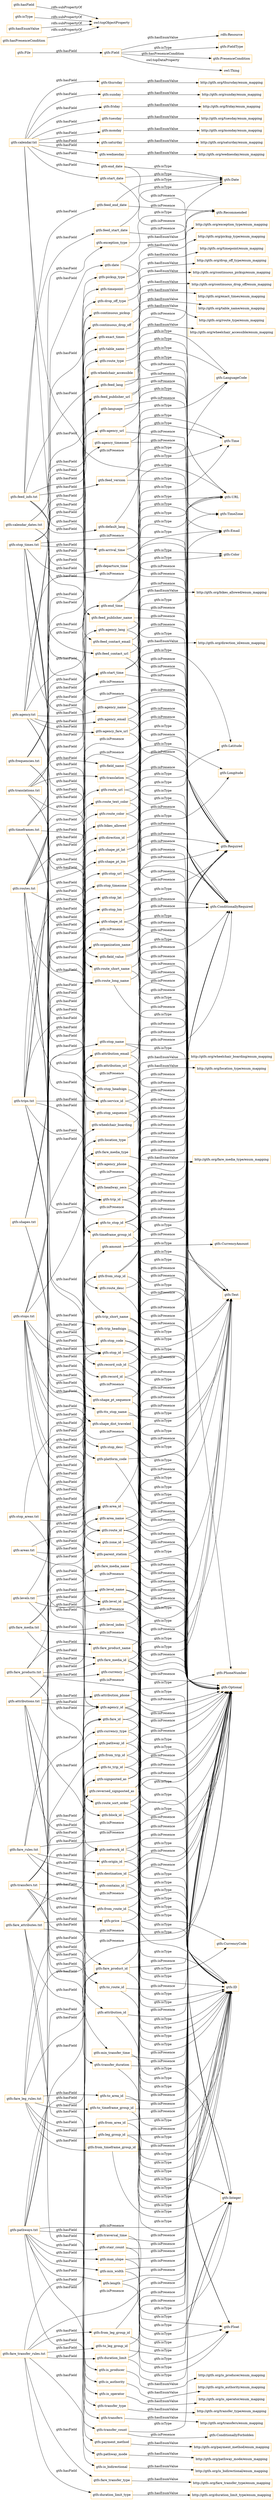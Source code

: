 digraph ar2dtool_diagram { 
rankdir=LR;
size="1501"
node [shape = rectangle, color="orange"]; "gtfs:CurrencyAmount" "gtfs:ConditionallyRequired" "gtfs:Field" "gtfs:Recommended" "gtfs:Optional" "gtfs:URL" "rdfs:Resource" "gtfs:ConditionallyForbidden" "gtfs:ID" "gtfs:TimeZone" "gtfs:Text" "gtfs:File" "gtfs:Float" "gtfs:FieldType" "gtfs:Email" "gtfs:PhoneNumber" "gtfs:Time" "gtfs:LanguageCode" "gtfs:Date" "gtfs:Integer" "gtfs:PresenceCondition" "gtfs:Required" "gtfs:Longitude" "gtfs:Latitude" ; /*classes style*/
	"gtfs:fare_id" -> "gtfs:ID" [ label = "gtfs:isType" ];
	"gtfs:fare_id" -> "gtfs:Required" [ label = "gtfs:isPresence" ];
	"gtfs:transfer_type" -> "http://gtfs.org/transfer_type/enum_mapping" [ label = "gtfs:hasEnumValue" ];
	"gtfs:stop_desc" -> "gtfs:Text" [ label = "gtfs:isType" ];
	"gtfs:stop_desc" -> "gtfs:Optional" [ label = "gtfs:isPresence" ];
	"gtfs:fare_media_name" -> "gtfs:Text" [ label = "gtfs:isType" ];
	"gtfs:fare_media_name" -> "gtfs:Optional" [ label = "gtfs:isPresence" ];
	"gtfs:hasField" -> "owl:topObjectProperty" [ label = "rdfs:subPropertyOf" ];
	"gtfs:signposted_as" -> "gtfs:Text" [ label = "gtfs:isType" ];
	"gtfs:signposted_as" -> "gtfs:Optional" [ label = "gtfs:isPresence" ];
	"gtfs:date" -> "gtfs:Date" [ label = "gtfs:isType" ];
	"gtfs:date" -> "gtfs:Required" [ label = "gtfs:isPresence" ];
	"gtfs:min_transfer_time" -> "gtfs:Integer" [ label = "gtfs:isType" ];
	"gtfs:min_transfer_time" -> "gtfs:Optional" [ label = "gtfs:isPresence" ];
	"gtfs:route_color" -> "gtfs:Color" [ label = "gtfs:isType" ];
	"gtfs:route_color" -> "gtfs:Optional" [ label = "gtfs:isPresence" ];
	"gtfs:pickup_type" -> "http://gtfs.org/pickup_type/enum_mapping" [ label = "gtfs:hasEnumValue" ];
	"gtfs:stair_count" -> "gtfs:Integer" [ label = "gtfs:isType" ];
	"gtfs:stair_count" -> "gtfs:Optional" [ label = "gtfs:isPresence" ];
	"gtfs:fare_transfer_rules.txt" -> "gtfs:duration_limit_type" [ label = "gtfs:hasField" ];
	"gtfs:fare_transfer_rules.txt" -> "gtfs:Optional" [ label = "gtfs:isPresence" ];
	"gtfs:fare_transfer_rules.txt" -> "gtfs:duration_limit" [ label = "gtfs:hasField" ];
	"gtfs:fare_transfer_rules.txt" -> "gtfs:fare_transfer_type" [ label = "gtfs:hasField" ];
	"gtfs:fare_transfer_rules.txt" -> "gtfs:transfer_count" [ label = "gtfs:hasField" ];
	"gtfs:fare_transfer_rules.txt" -> "gtfs:from_leg_group_id" [ label = "gtfs:hasField" ];
	"gtfs:fare_transfer_rules.txt" -> "gtfs:fare_product_id" [ label = "gtfs:hasField" ];
	"gtfs:fare_transfer_rules.txt" -> "gtfs:to_leg_group_id" [ label = "gtfs:hasField" ];
	"gtfs:wheelchair_accessible" -> "http://gtfs.org/wheelchair_accessible/enum_mapping" [ label = "gtfs:hasEnumValue" ];
	"gtfs:stop_times.txt" -> "gtfs:stop_headsign" [ label = "gtfs:hasField" ];
	"gtfs:stop_times.txt" -> "gtfs:continuous_pickup" [ label = "gtfs:hasField" ];
	"gtfs:stop_times.txt" -> "gtfs:Required" [ label = "gtfs:isPresence" ];
	"gtfs:stop_times.txt" -> "gtfs:trip_id" [ label = "gtfs:hasField" ];
	"gtfs:stop_times.txt" -> "gtfs:pickup_type" [ label = "gtfs:hasField" ];
	"gtfs:stop_times.txt" -> "gtfs:timepoint" [ label = "gtfs:hasField" ];
	"gtfs:stop_times.txt" -> "gtfs:arrival_time" [ label = "gtfs:hasField" ];
	"gtfs:stop_times.txt" -> "gtfs:shape_dist_traveled" [ label = "gtfs:hasField" ];
	"gtfs:stop_times.txt" -> "gtfs:stop_sequence" [ label = "gtfs:hasField" ];
	"gtfs:stop_times.txt" -> "gtfs:continuous_drop_off" [ label = "gtfs:hasField" ];
	"gtfs:stop_times.txt" -> "gtfs:drop_off_type" [ label = "gtfs:hasField" ];
	"gtfs:stop_times.txt" -> "gtfs:departure_time" [ label = "gtfs:hasField" ];
	"gtfs:stop_times.txt" -> "gtfs:stop_id" [ label = "gtfs:hasField" ];
	"gtfs:arrival_time" -> "gtfs:Time" [ label = "gtfs:isType" ];
	"gtfs:arrival_time" -> "gtfs:ConditionallyRequired" [ label = "gtfs:isPresence" ];
	"gtfs:timeframes.txt" -> "gtfs:Optional" [ label = "gtfs:isPresence" ];
	"gtfs:timeframes.txt" -> "gtfs:timeframe_group_id" [ label = "gtfs:hasField" ];
	"gtfs:timeframes.txt" -> "gtfs:start_time" [ label = "gtfs:hasField" ];
	"gtfs:timeframes.txt" -> "gtfs:service_id" [ label = "gtfs:hasField" ];
	"gtfs:timeframes.txt" -> "gtfs:end_time" [ label = "gtfs:hasField" ];
	"gtfs:pathways.txt" -> "gtfs:length" [ label = "gtfs:hasField" ];
	"gtfs:pathways.txt" -> "gtfs:from_stop_id" [ label = "gtfs:hasField" ];
	"gtfs:pathways.txt" -> "gtfs:min_width" [ label = "gtfs:hasField" ];
	"gtfs:pathways.txt" -> "gtfs:stair_count" [ label = "gtfs:hasField" ];
	"gtfs:pathways.txt" -> "gtfs:signposted_as" [ label = "gtfs:hasField" ];
	"gtfs:pathways.txt" -> "gtfs:traversal_time" [ label = "gtfs:hasField" ];
	"gtfs:pathways.txt" -> "gtfs:is_bidirectional" [ label = "gtfs:hasField" ];
	"gtfs:pathways.txt" -> "gtfs:to_stop_id" [ label = "gtfs:hasField" ];
	"gtfs:pathways.txt" -> "gtfs:Optional" [ label = "gtfs:isPresence" ];
	"gtfs:pathways.txt" -> "gtfs:reversed_signposted_as" [ label = "gtfs:hasField" ];
	"gtfs:pathways.txt" -> "gtfs:max_slope" [ label = "gtfs:hasField" ];
	"gtfs:pathways.txt" -> "gtfs:pathway_id" [ label = "gtfs:hasField" ];
	"gtfs:pathways.txt" -> "gtfs:pathway_mode" [ label = "gtfs:hasField" ];
	"gtfs:language" -> "gtfs:LanguageCode" [ label = "gtfs:isType" ];
	"gtfs:language" -> "gtfs:Required" [ label = "gtfs:isPresence" ];
	"gtfs:tuesday" -> "http://gtfs.org/tuesday/enum_mapping" [ label = "gtfs:hasEnumValue" ];
	"gtfs:start_date" -> "gtfs:Date" [ label = "gtfs:isType" ];
	"gtfs:start_date" -> "gtfs:Required" [ label = "gtfs:isPresence" ];
	"gtfs:fare_products.txt" -> "gtfs:fare_product_name" [ label = "gtfs:hasField" ];
	"gtfs:fare_products.txt" -> "gtfs:currency" [ label = "gtfs:hasField" ];
	"gtfs:fare_products.txt" -> "gtfs:fare_product_id" [ label = "gtfs:hasField" ];
	"gtfs:fare_products.txt" -> "gtfs:amount" [ label = "gtfs:hasField" ];
	"gtfs:fare_products.txt" -> "gtfs:fare_media_id" [ label = "gtfs:hasField" ];
	"gtfs:fare_products.txt" -> "gtfs:Optional" [ label = "gtfs:isPresence" ];
	"gtfs:continuous_pickup" -> "http://gtfs.org/continuous_pickup/enum_mapping" [ label = "gtfs:hasEnumValue" ];
	"gtfs:level_id" -> "gtfs:ID" [ label = "gtfs:isType" ];
	"gtfs:level_id" -> "gtfs:Required" [ label = "gtfs:isPresence" ];
	"gtfs:level_id" -> "gtfs:Optional" [ label = "gtfs:isPresence" ];
	"gtfs:location_type" -> "http://gtfs.org/location_type/enum_mapping" [ label = "gtfs:hasEnumValue" ];
	"gtfs:from_timeframe_group_id" -> "gtfs:ID" [ label = "gtfs:isType" ];
	"gtfs:from_timeframe_group_id" -> "gtfs:Optional" [ label = "gtfs:isPresence" ];
	"gtfs:feed_end_date" -> "gtfs:Date" [ label = "gtfs:isType" ];
	"gtfs:feed_end_date" -> "gtfs:Recommended" [ label = "gtfs:isPresence" ];
	"gtfs:contains_id" -> "gtfs:ID" [ label = "gtfs:isType" ];
	"gtfs:contains_id" -> "gtfs:Optional" [ label = "gtfs:isPresence" ];
	"gtfs:monday" -> "http://gtfs.org/monday/enum_mapping" [ label = "gtfs:hasEnumValue" ];
	"gtfs:origin_id" -> "gtfs:ID" [ label = "gtfs:isType" ];
	"gtfs:origin_id" -> "gtfs:Optional" [ label = "gtfs:isPresence" ];
	"gtfs:traversal_time" -> "gtfs:Integer" [ label = "gtfs:isType" ];
	"gtfs:traversal_time" -> "gtfs:Optional" [ label = "gtfs:isPresence" ];
	"gtfs:shape_pt_lat" -> "gtfs:Latitude" [ label = "gtfs:isType" ];
	"gtfs:shape_pt_lat" -> "gtfs:Required" [ label = "gtfs:isPresence" ];
	"gtfs:route_id" -> "gtfs:ID" [ label = "gtfs:isType" ];
	"gtfs:route_id" -> "gtfs:Optional" [ label = "gtfs:isPresence" ];
	"gtfs:route_id" -> "gtfs:Required" [ label = "gtfs:isPresence" ];
	"gtfs:fare_media_id" -> "gtfs:ID" [ label = "gtfs:isType" ];
	"gtfs:fare_media_id" -> "gtfs:Required" [ label = "gtfs:isPresence" ];
	"gtfs:fare_media_id" -> "gtfs:Optional" [ label = "gtfs:isPresence" ];
	"gtfs:zone_id" -> "gtfs:ID" [ label = "gtfs:isType" ];
	"gtfs:zone_id" -> "gtfs:ConditionallyRequired" [ label = "gtfs:isPresence" ];
	"gtfs:shape_pt_lon" -> "gtfs:Longitude" [ label = "gtfs:isType" ];
	"gtfs:shape_pt_lon" -> "gtfs:Required" [ label = "gtfs:isPresence" ];
	"gtfs:parent_station" -> "gtfs:ID" [ label = "gtfs:isType" ];
	"gtfs:parent_station" -> "gtfs:ConditionallyRequired" [ label = "gtfs:isPresence" ];
	"gtfs:feed_contact_url" -> "gtfs:URL" [ label = "gtfs:isType" ];
	"gtfs:feed_contact_url" -> "gtfs:Optional" [ label = "gtfs:isPresence" ];
	"gtfs:transfer_duration" -> "gtfs:Integer" [ label = "gtfs:isType" ];
	"gtfs:transfer_duration" -> "gtfs:Optional" [ label = "gtfs:isPresence" ];
	"gtfs:route_desc" -> "gtfs:Text" [ label = "gtfs:isType" ];
	"gtfs:route_desc" -> "gtfs:Optional" [ label = "gtfs:isPresence" ];
	"gtfs:translations.txt" -> "gtfs:Optional" [ label = "gtfs:isPresence" ];
	"gtfs:translations.txt" -> "gtfs:table_name" [ label = "gtfs:hasField" ];
	"gtfs:translations.txt" -> "gtfs:record_sub_id" [ label = "gtfs:hasField" ];
	"gtfs:translations.txt" -> "gtfs:translation" [ label = "gtfs:hasField" ];
	"gtfs:translations.txt" -> "gtfs:field_name" [ label = "gtfs:hasField" ];
	"gtfs:translations.txt" -> "gtfs:record_id" [ label = "gtfs:hasField" ];
	"gtfs:translations.txt" -> "gtfs:field_value" [ label = "gtfs:hasField" ];
	"gtfs:translations.txt" -> "gtfs:language" [ label = "gtfs:hasField" ];
	"gtfs:to_stop_id" -> "gtfs:Required" [ label = "gtfs:isPresence" ];
	"gtfs:to_stop_id" -> "gtfs:ID" [ label = "gtfs:isType" ];
	"gtfs:to_stop_id" -> "gtfs:ConditionallyRequired" [ label = "gtfs:isPresence" ];
	"gtfs:agency_timezone" -> "gtfs:TimeZone" [ label = "gtfs:isType" ];
	"gtfs:agency_timezone" -> "gtfs:Required" [ label = "gtfs:isPresence" ];
	"gtfs:reversed_signposted_as" -> "gtfs:Text" [ label = "gtfs:isType" ];
	"gtfs:reversed_signposted_as" -> "gtfs:Optional" [ label = "gtfs:isPresence" ];
	"gtfs:stop_code" -> "gtfs:Text" [ label = "gtfs:isType" ];
	"gtfs:stop_code" -> "gtfs:Optional" [ label = "gtfs:isPresence" ];
	"gtfs:from_area_id" -> "gtfs:ID" [ label = "gtfs:isType" ];
	"gtfs:from_area_id" -> "gtfs:Optional" [ label = "gtfs:isPresence" ];
	"gtfs:route_url" -> "gtfs:URL" [ label = "gtfs:isType" ];
	"gtfs:route_url" -> "gtfs:Optional" [ label = "gtfs:isPresence" ];
	"gtfs:is_authority" -> "http://gtfs.org/is_authority/enum_mapping" [ label = "gtfs:hasEnumValue" ];
	"gtfs:feed_contact_email" -> "gtfs:Email" [ label = "gtfs:isType" ];
	"gtfs:feed_contact_email" -> "gtfs:Optional" [ label = "gtfs:isPresence" ];
	"gtfs:currency_type" -> "gtfs:CurrencyCode" [ label = "gtfs:isType" ];
	"gtfs:currency_type" -> "gtfs:Required" [ label = "gtfs:isPresence" ];
	"gtfs:min_width" -> "gtfs:Float" [ label = "gtfs:isType" ];
	"gtfs:min_width" -> "gtfs:Optional" [ label = "gtfs:isPresence" ];
	"gtfs:shape_dist_traveled" -> "gtfs:Float" [ label = "gtfs:isType" ];
	"gtfs:shape_dist_traveled" -> "gtfs:Optional" [ label = "gtfs:isPresence" ];
	"gtfs:exact_times" -> "http://gtfs.org/exact_times/enum_mapping" [ label = "gtfs:hasEnumValue" ];
	"gtfs:levels.txt" -> "gtfs:ConditionallyRequired" [ label = "gtfs:isPresence" ];
	"gtfs:levels.txt" -> "gtfs:level_name" [ label = "gtfs:hasField" ];
	"gtfs:levels.txt" -> "gtfs:level_index" [ label = "gtfs:hasField" ];
	"gtfs:levels.txt" -> "gtfs:level_id" [ label = "gtfs:hasField" ];
	"gtfs:isType" -> "owl:topObjectProperty" [ label = "rdfs:subPropertyOf" ];
	"gtfs:stop_sequence" -> "gtfs:Integer" [ label = "gtfs:isType" ];
	"gtfs:stop_sequence" -> "gtfs:Required" [ label = "gtfs:isPresence" ];
	"gtfs:stop_areas.txt" -> "gtfs:Optional" [ label = "gtfs:isPresence" ];
	"gtfs:stop_areas.txt" -> "gtfs:stop_id" [ label = "gtfs:hasField" ];
	"gtfs:stop_areas.txt" -> "gtfs:area_id" [ label = "gtfs:hasField" ];
	"gtfs:transfers" -> "http://gtfs.org/transfers/enum_mapping" [ label = "gtfs:hasEnumValue" ];
	"gtfs:agency_name" -> "gtfs:Text" [ label = "gtfs:isType" ];
	"gtfs:agency_name" -> "gtfs:Required" [ label = "gtfs:isPresence" ];
	"gtfs:payment_method" -> "http://gtfs.org/payment_method/enum_mapping" [ label = "gtfs:hasEnumValue" ];
	"gtfs:is_operator" -> "http://gtfs.org/is_operator/enum_mapping" [ label = "gtfs:hasEnumValue" ];
	"gtfs:drop_off_type" -> "http://gtfs.org/drop_off_type/enum_mapping" [ label = "gtfs:hasEnumValue" ];
	"gtfs:attribution_phone" -> "gtfs:PhoneNumber" [ label = "gtfs:isType" ];
	"gtfs:attribution_phone" -> "gtfs:Optional" [ label = "gtfs:isPresence" ];
	"gtfs:stop_id" -> "gtfs:ID" [ label = "gtfs:isType" ];
	"gtfs:stop_id" -> "gtfs:Required" [ label = "gtfs:isPresence" ];
	"gtfs:stop_name" -> "gtfs:Text" [ label = "gtfs:isType" ];
	"gtfs:stop_name" -> "gtfs:ConditionallyRequired" [ label = "gtfs:isPresence" ];
	"gtfs:calendar_dates.txt" -> "gtfs:ConditionallyRequired" [ label = "gtfs:isPresence" ];
	"gtfs:calendar_dates.txt" -> "gtfs:service_id" [ label = "gtfs:hasField" ];
	"gtfs:calendar_dates.txt" -> "gtfs:exception_type" [ label = "gtfs:hasField" ];
	"gtfs:calendar_dates.txt" -> "gtfs:date" [ label = "gtfs:hasField" ];
	"gtfs:feed_version" -> "gtfs:Text" [ label = "gtfs:isType" ];
	"gtfs:feed_version" -> "gtfs:Recommended" [ label = "gtfs:isPresence" ];
	"gtfs:saturday" -> "http://gtfs.org/saturday/enum_mapping" [ label = "gtfs:hasEnumValue" ];
	"gtfs:frequencies.txt" -> "gtfs:Optional" [ label = "gtfs:isPresence" ];
	"gtfs:frequencies.txt" -> "gtfs:trip_id" [ label = "gtfs:hasField" ];
	"gtfs:frequencies.txt" -> "gtfs:start_time" [ label = "gtfs:hasField" ];
	"gtfs:frequencies.txt" -> "gtfs:headway_secs" [ label = "gtfs:hasField" ];
	"gtfs:frequencies.txt" -> "gtfs:exact_times" [ label = "gtfs:hasField" ];
	"gtfs:frequencies.txt" -> "gtfs:end_time" [ label = "gtfs:hasField" ];
	"gtfs:feed_publisher_url" -> "gtfs:URL" [ label = "gtfs:isType" ];
	"gtfs:feed_publisher_url" -> "gtfs:Required" [ label = "gtfs:isPresence" ];
	"gtfs:from_stop_id" -> "gtfs:ID" [ label = "gtfs:isType" ];
	"gtfs:from_stop_id" -> "gtfs:Required" [ label = "gtfs:isPresence" ];
	"gtfs:from_stop_id" -> "gtfs:ConditionallyRequired" [ label = "gtfs:isPresence" ];
	"gtfs:agency.txt" -> "gtfs:agency_name" [ label = "gtfs:hasField" ];
	"gtfs:agency.txt" -> "gtfs:agency_lang" [ label = "gtfs:hasField" ];
	"gtfs:agency.txt" -> "gtfs:agency_url" [ label = "gtfs:hasField" ];
	"gtfs:agency.txt" -> "gtfs:agency_phone" [ label = "gtfs:hasField" ];
	"gtfs:agency.txt" -> "gtfs:agency_timezone" [ label = "gtfs:hasField" ];
	"gtfs:agency.txt" -> "gtfs:agency_id" [ label = "gtfs:hasField" ];
	"gtfs:agency.txt" -> "gtfs:agency_fare_url" [ label = "gtfs:hasField" ];
	"gtfs:agency.txt" -> "gtfs:agency_email" [ label = "gtfs:hasField" ];
	"gtfs:agency.txt" -> "gtfs:Required" [ label = "gtfs:isPresence" ];
	"gtfs:route_long_name" -> "gtfs:Text" [ label = "gtfs:isType" ];
	"gtfs:route_long_name" -> "gtfs:ConditionallyRequired" [ label = "gtfs:isPresence" ];
	"gtfs:to_trip_id" -> "gtfs:ID" [ label = "gtfs:isType" ];
	"gtfs:to_trip_id" -> "gtfs:ConditionallyRequired" [ label = "gtfs:isPresence" ];
	"gtfs:agency_url" -> "gtfs:URL" [ label = "gtfs:isType" ];
	"gtfs:agency_url" -> "gtfs:Required" [ label = "gtfs:isPresence" ];
	"gtfs:stops.txt" -> "gtfs:stop_timezone" [ label = "gtfs:hasField" ];
	"gtfs:stops.txt" -> "gtfs:stop_lon" [ label = "gtfs:hasField" ];
	"gtfs:stops.txt" -> "gtfs:stop_name" [ label = "gtfs:hasField" ];
	"gtfs:stops.txt" -> "gtfs:stop_code" [ label = "gtfs:hasField" ];
	"gtfs:stops.txt" -> "gtfs:stop_id" [ label = "gtfs:hasField" ];
	"gtfs:stops.txt" -> "gtfs:stop_desc" [ label = "gtfs:hasField" ];
	"gtfs:stops.txt" -> "gtfs:parent_station" [ label = "gtfs:hasField" ];
	"gtfs:stops.txt" -> "gtfs:Required" [ label = "gtfs:isPresence" ];
	"gtfs:stops.txt" -> "gtfs:wheelchair_boarding" [ label = "gtfs:hasField" ];
	"gtfs:stops.txt" -> "gtfs:zone_id" [ label = "gtfs:hasField" ];
	"gtfs:stops.txt" -> "gtfs:platform_code" [ label = "gtfs:hasField" ];
	"gtfs:stops.txt" -> "gtfs:tts_stop_name" [ label = "gtfs:hasField" ];
	"gtfs:stops.txt" -> "gtfs:level_id" [ label = "gtfs:hasField" ];
	"gtfs:stops.txt" -> "gtfs:stop_lat" [ label = "gtfs:hasField" ];
	"gtfs:stops.txt" -> "gtfs:stop_url" [ label = "gtfs:hasField" ];
	"gtfs:stops.txt" -> "gtfs:location_type" [ label = "gtfs:hasField" ];
	"gtfs:feed_lang" -> "gtfs:LanguageCode" [ label = "gtfs:isType" ];
	"gtfs:feed_lang" -> "gtfs:Required" [ label = "gtfs:isPresence" ];
	"gtfs:length" -> "gtfs:Float" [ label = "gtfs:isType" ];
	"gtfs:length" -> "gtfs:Optional" [ label = "gtfs:isPresence" ];
	"gtfs:exception_type" -> "http://gtfs.org/exception_type/enum_mapping" [ label = "gtfs:hasEnumValue" ];
	"gtfs:fare_product_name" -> "gtfs:Text" [ label = "gtfs:isType" ];
	"gtfs:fare_product_name" -> "gtfs:Optional" [ label = "gtfs:isPresence" ];
	"gtfs:stop_timezone" -> "gtfs:TimeZone" [ label = "gtfs:isType" ];
	"gtfs:stop_timezone" -> "gtfs:Optional" [ label = "gtfs:isPresence" ];
	"gtfs:from_route_id" -> "gtfs:ID" [ label = "gtfs:isType" ];
	"gtfs:from_route_id" -> "gtfs:Optional" [ label = "gtfs:isPresence" ];
	"gtfs:feed_start_date" -> "gtfs:Date" [ label = "gtfs:isType" ];
	"gtfs:feed_start_date" -> "gtfs:Recommended" [ label = "gtfs:isPresence" ];
	"gtfs:record_id" -> "gtfs:ID" [ label = "gtfs:isType" ];
	"gtfs:record_id" -> "gtfs:ConditionallyRequired" [ label = "gtfs:isPresence" ];
	"gtfs:is_producer" -> "http://gtfs.org/is_producer/enum_mapping" [ label = "gtfs:hasEnumValue" ];
	"gtfs:fare_product_id" -> "gtfs:ID" [ label = "gtfs:isType" ];
	"gtfs:fare_product_id" -> "gtfs:Optional" [ label = "gtfs:isPresence" ];
	"gtfs:fare_product_id" -> "gtfs:Required" [ label = "gtfs:isPresence" ];
	"gtfs:shape_id" -> "gtfs:ConditionallyRequired" [ label = "gtfs:isPresence" ];
	"gtfs:shape_id" -> "gtfs:ID" [ label = "gtfs:isType" ];
	"gtfs:shape_id" -> "gtfs:Required" [ label = "gtfs:isPresence" ];
	"gtfs:route_text_color" -> "gtfs:Color" [ label = "gtfs:isType" ];
	"gtfs:route_text_color" -> "gtfs:Optional" [ label = "gtfs:isPresence" ];
	"gtfs:start_time" -> "gtfs:Time" [ label = "gtfs:isType" ];
	"gtfs:start_time" -> "gtfs:Required" [ label = "gtfs:isPresence" ];
	"gtfs:start_time" -> "gtfs:ConditionallyRequired" [ label = "gtfs:isPresence" ];
	"gtfs:field_name" -> "gtfs:Text" [ label = "gtfs:isType" ];
	"gtfs:field_name" -> "gtfs:Required" [ label = "gtfs:isPresence" ];
	"gtfs:trip_short_name" -> "gtfs:Text" [ label = "gtfs:isType" ];
	"gtfs:trip_short_name" -> "gtfs:Optional" [ label = "gtfs:isPresence" ];
	"gtfs:from_leg_group_id" -> "gtfs:ID" [ label = "gtfs:isType" ];
	"gtfs:from_leg_group_id" -> "gtfs:Optional" [ label = "gtfs:isPresence" ];
	"gtfs:agency_id" -> "gtfs:ID" [ label = "gtfs:isType" ];
	"gtfs:agency_id" -> "gtfs:ConditionallyRequired" [ label = "gtfs:isPresence" ];
	"gtfs:agency_id" -> "gtfs:Optional" [ label = "gtfs:isPresence" ];
	"gtfs:network_id" -> "gtfs:ID" [ label = "gtfs:isType" ];
	"gtfs:network_id" -> "gtfs:Optional" [ label = "gtfs:isPresence" ];
	"gtfs:wednesday" -> "http://gtfs.org/wednesday/enum_mapping" [ label = "gtfs:hasEnumValue" ];
	"gtfs:pathway_id" -> "gtfs:ID" [ label = "gtfs:isType" ];
	"gtfs:pathway_id" -> "gtfs:Required" [ label = "gtfs:isPresence" ];
	"gtfs:table_name" -> "http://gtfs.org/table_name/enum_mapping" [ label = "gtfs:hasEnumValue" ];
	"gtfs:thursday" -> "http://gtfs.org/thursday/enum_mapping" [ label = "gtfs:hasEnumValue" ];
	"gtfs:end_time" -> "gtfs:Time" [ label = "gtfs:isType" ];
	"gtfs:end_time" -> "gtfs:ConditionallyRequired" [ label = "gtfs:isPresence" ];
	"gtfs:end_time" -> "gtfs:Required" [ label = "gtfs:isPresence" ];
	"gtfs:to_route_id" -> "gtfs:ID" [ label = "gtfs:isType" ];
	"gtfs:to_route_id" -> "gtfs:Optional" [ label = "gtfs:isPresence" ];
	"gtfs:transfer_count" -> "gtfs:Integer" [ label = "gtfs:isType" ];
	"gtfs:transfer_count" -> "gtfs:ConditionallyForbidden" [ label = "gtfs:isPresence" ];
	"gtfs:to_area_id" -> "gtfs:ID" [ label = "gtfs:isType" ];
	"gtfs:to_area_id" -> "gtfs:Optional" [ label = "gtfs:isPresence" ];
	"gtfs:end_date" -> "gtfs:Date" [ label = "gtfs:isType" ];
	"gtfs:end_date" -> "gtfs:Required" [ label = "gtfs:isPresence" ];
	"gtfs:organization_name" -> "gtfs:Text" [ label = "gtfs:isType" ];
	"gtfs:organization_name" -> "gtfs:Required" [ label = "gtfs:isPresence" ];
	"gtfs:agency_lang" -> "gtfs:LanguageCode" [ label = "gtfs:isType" ];
	"gtfs:agency_lang" -> "gtfs:Optional" [ label = "gtfs:isPresence" ];
	"gtfs:price" -> "gtfs:Float" [ label = "gtfs:isType" ];
	"gtfs:price" -> "gtfs:Required" [ label = "gtfs:isPresence" ];
	"gtfs:to_timeframe_group_id" -> "gtfs:ID" [ label = "gtfs:isType" ];
	"gtfs:to_timeframe_group_id" -> "gtfs:Optional" [ label = "gtfs:isPresence" ];
	"gtfs:level_index" -> "gtfs:Float" [ label = "gtfs:isType" ];
	"gtfs:level_index" -> "gtfs:Required" [ label = "gtfs:isPresence" ];
	"gtfs:service_id" -> "gtfs:Required" [ label = "gtfs:isPresence" ];
	"gtfs:service_id" -> "gtfs:ID" [ label = "gtfs:isType" ];
	"gtfs:trip_id" -> "gtfs:Optional" [ label = "gtfs:isPresence" ];
	"gtfs:trip_id" -> "gtfs:ID" [ label = "gtfs:isType" ];
	"gtfs:trip_id" -> "gtfs:Required" [ label = "gtfs:isPresence" ];
	"gtfs:routes.txt" -> "gtfs:route_color" [ label = "gtfs:hasField" ];
	"gtfs:routes.txt" -> "gtfs:network_id" [ label = "gtfs:hasField" ];
	"gtfs:routes.txt" -> "gtfs:route_long_name" [ label = "gtfs:hasField" ];
	"gtfs:routes.txt" -> "gtfs:route_url" [ label = "gtfs:hasField" ];
	"gtfs:routes.txt" -> "gtfs:continuous_pickup" [ label = "gtfs:hasField" ];
	"gtfs:routes.txt" -> "gtfs:route_short_name" [ label = "gtfs:hasField" ];
	"gtfs:routes.txt" -> "gtfs:route_id" [ label = "gtfs:hasField" ];
	"gtfs:routes.txt" -> "gtfs:Required" [ label = "gtfs:isPresence" ];
	"gtfs:routes.txt" -> "gtfs:route_sort_order" [ label = "gtfs:hasField" ];
	"gtfs:routes.txt" -> "gtfs:continuous_drop_off" [ label = "gtfs:hasField" ];
	"gtfs:routes.txt" -> "gtfs:route_text_color" [ label = "gtfs:hasField" ];
	"gtfs:routes.txt" -> "gtfs:route_type" [ label = "gtfs:hasField" ];
	"gtfs:routes.txt" -> "gtfs:agency_id" [ label = "gtfs:hasField" ];
	"gtfs:routes.txt" -> "gtfs:route_desc" [ label = "gtfs:hasField" ];
	"gtfs:agency_fare_url" -> "gtfs:URL" [ label = "gtfs:isType" ];
	"gtfs:agency_fare_url" -> "gtfs:Optional" [ label = "gtfs:isPresence" ];
	"gtfs:currency" -> "gtfs:CurrencyCode" [ label = "gtfs:isType" ];
	"gtfs:currency" -> "gtfs:Required" [ label = "gtfs:isPresence" ];
	"gtfs:area_name" -> "gtfs:Text" [ label = "gtfs:isType" ];
	"gtfs:area_name" -> "gtfs:Optional" [ label = "gtfs:isPresence" ];
	"gtfs:attribution_url" -> "gtfs:URL" [ label = "gtfs:isType" ];
	"gtfs:attribution_url" -> "gtfs:Optional" [ label = "gtfs:isPresence" ];
	"gtfs:record_sub_id" -> "gtfs:ID" [ label = "gtfs:isType" ];
	"gtfs:record_sub_id" -> "gtfs:ConditionallyRequired" [ label = "gtfs:isPresence" ];
	"gtfs:sunday" -> "http://gtfs.org/sunday/enum_mapping" [ label = "gtfs:hasEnumValue" ];
	"gtfs:from_trip_id" -> "gtfs:ID" [ label = "gtfs:isType" ];
	"gtfs:from_trip_id" -> "gtfs:ConditionallyRequired" [ label = "gtfs:isPresence" ];
	"gtfs:translation" -> "gtfs:Text" [ label = "gtfs:isType" ];
	"gtfs:translation" -> "gtfs:Required" [ label = "gtfs:isPresence" ];
	"gtfs:shapes.txt" -> "gtfs:Optional" [ label = "gtfs:isPresence" ];
	"gtfs:shapes.txt" -> "gtfs:shape_pt_sequence" [ label = "gtfs:hasField" ];
	"gtfs:shapes.txt" -> "gtfs:shape_pt_lon" [ label = "gtfs:hasField" ];
	"gtfs:shapes.txt" -> "gtfs:shape_pt_lat" [ label = "gtfs:hasField" ];
	"gtfs:shapes.txt" -> "gtfs:shape_id" [ label = "gtfs:hasField" ];
	"gtfs:shapes.txt" -> "gtfs:shape_dist_traveled" [ label = "gtfs:hasField" ];
	"gtfs:tts_stop_name" -> "gtfs:Text" [ label = "gtfs:isType" ];
	"gtfs:tts_stop_name" -> "gtfs:Optional" [ label = "gtfs:isPresence" ];
	"gtfs:level_name" -> "gtfs:Text" [ label = "gtfs:isType" ];
	"gtfs:level_name" -> "gtfs:Optional" [ label = "gtfs:isPresence" ];
	"gtfs:block_id" -> "gtfs:ID" [ label = "gtfs:isType" ];
	"gtfs:block_id" -> "gtfs:Optional" [ label = "gtfs:isPresence" ];
	"gtfs:continuous_drop_off" -> "http://gtfs.org/continuous_drop_off/enum_mapping" [ label = "gtfs:hasEnumValue" ];
	"gtfs:route_short_name" -> "gtfs:Text" [ label = "gtfs:isType" ];
	"gtfs:route_short_name" -> "gtfs:ConditionallyRequired" [ label = "gtfs:isPresence" ];
	"gtfs:to_leg_group_id" -> "gtfs:ID" [ label = "gtfs:isType" ];
	"gtfs:to_leg_group_id" -> "gtfs:Optional" [ label = "gtfs:isPresence" ];
	"gtfs:feed_info.txt" -> "gtfs:feed_version" [ label = "gtfs:hasField" ];
	"gtfs:feed_info.txt" -> "gtfs:Optional" [ label = "gtfs:isPresence" ];
	"gtfs:feed_info.txt" -> "gtfs:feed_end_date" [ label = "gtfs:hasField" ];
	"gtfs:feed_info.txt" -> "gtfs:feed_publisher_url" [ label = "gtfs:hasField" ];
	"gtfs:feed_info.txt" -> "gtfs:feed_start_date" [ label = "gtfs:hasField" ];
	"gtfs:feed_info.txt" -> "gtfs:feed_publisher_name" [ label = "gtfs:hasField" ];
	"gtfs:feed_info.txt" -> "gtfs:default_lang" [ label = "gtfs:hasField" ];
	"gtfs:feed_info.txt" -> "gtfs:feed_contact_email" [ label = "gtfs:hasField" ];
	"gtfs:feed_info.txt" -> "gtfs:feed_contact_url" [ label = "gtfs:hasField" ];
	"gtfs:feed_info.txt" -> "gtfs:feed_lang" [ label = "gtfs:hasField" ];
	"gtfs:areas.txt" -> "gtfs:Optional" [ label = "gtfs:isPresence" ];
	"gtfs:areas.txt" -> "gtfs:area_name" [ label = "gtfs:hasField" ];
	"gtfs:areas.txt" -> "gtfs:area_id" [ label = "gtfs:hasField" ];
	"gtfs:agency_email" -> "gtfs:Email" [ label = "gtfs:isType" ];
	"gtfs:agency_email" -> "gtfs:Optional" [ label = "gtfs:isPresence" ];
	"gtfs:attribution_email" -> "gtfs:Email" [ label = "gtfs:isType" ];
	"gtfs:attribution_email" -> "gtfs:Optional" [ label = "gtfs:isPresence" ];
	"gtfs:fare_transfer_type" -> "http://gtfs.org/fare_transfer_type/enum_mapping" [ label = "gtfs:hasEnumValue" ];
	"gtfs:area_id" -> "gtfs:ID" [ label = "gtfs:isType" ];
	"gtfs:area_id" -> "gtfs:Required" [ label = "gtfs:isPresence" ];
	"gtfs:fare_attributes.txt" -> "gtfs:currency_type" [ label = "gtfs:hasField" ];
	"gtfs:fare_attributes.txt" -> "gtfs:transfer_duration" [ label = "gtfs:hasField" ];
	"gtfs:fare_attributes.txt" -> "gtfs:transfers" [ label = "gtfs:hasField" ];
	"gtfs:fare_attributes.txt" -> "gtfs:payment_method" [ label = "gtfs:hasField" ];
	"gtfs:fare_attributes.txt" -> "gtfs:agency_id" [ label = "gtfs:hasField" ];
	"gtfs:fare_attributes.txt" -> "gtfs:fare_id" [ label = "gtfs:hasField" ];
	"gtfs:fare_attributes.txt" -> "gtfs:price" [ label = "gtfs:hasField" ];
	"gtfs:fare_attributes.txt" -> "gtfs:Optional" [ label = "gtfs:isPresence" ];
	"gtfs:wheelchair_boarding" -> "http://gtfs.org/wheelchair_boarding/enum_mapping" [ label = "gtfs:hasEnumValue" ];
	"gtfs:shape_pt_sequence" -> "gtfs:Integer" [ label = "gtfs:isType" ];
	"gtfs:shape_pt_sequence" -> "gtfs:Required" [ label = "gtfs:isPresence" ];
	"gtfs:stop_headsign" -> "gtfs:Text" [ label = "gtfs:isType" ];
	"gtfs:stop_headsign" -> "gtfs:Optional" [ label = "gtfs:isPresence" ];
	"gtfs:transfers.txt" -> "gtfs:to_route_id" [ label = "gtfs:hasField" ];
	"gtfs:transfers.txt" -> "gtfs:Optional" [ label = "gtfs:isPresence" ];
	"gtfs:transfers.txt" -> "gtfs:transfer_type" [ label = "gtfs:hasField" ];
	"gtfs:transfers.txt" -> "gtfs:from_stop_id" [ label = "gtfs:hasField" ];
	"gtfs:transfers.txt" -> "gtfs:to_stop_id" [ label = "gtfs:hasField" ];
	"gtfs:transfers.txt" -> "gtfs:to_trip_id" [ label = "gtfs:hasField" ];
	"gtfs:transfers.txt" -> "gtfs:from_trip_id" [ label = "gtfs:hasField" ];
	"gtfs:transfers.txt" -> "gtfs:from_route_id" [ label = "gtfs:hasField" ];
	"gtfs:transfers.txt" -> "gtfs:min_transfer_time" [ label = "gtfs:hasField" ];
	"gtfs:destination_id" -> "gtfs:ID" [ label = "gtfs:isType" ];
	"gtfs:destination_id" -> "gtfs:Optional" [ label = "gtfs:isPresence" ];
	"gtfs:amount" -> "gtfs:CurrencyAmount" [ label = "gtfs:isType" ];
	"gtfs:amount" -> "gtfs:Required" [ label = "gtfs:isPresence" ];
	"gtfs:trips.txt" -> "gtfs:bikes_allowed" [ label = "gtfs:hasField" ];
	"gtfs:trips.txt" -> "gtfs:direction_id" [ label = "gtfs:hasField" ];
	"gtfs:trips.txt" -> "gtfs:route_id" [ label = "gtfs:hasField" ];
	"gtfs:trips.txt" -> "gtfs:block_id" [ label = "gtfs:hasField" ];
	"gtfs:trips.txt" -> "gtfs:shape_id" [ label = "gtfs:hasField" ];
	"gtfs:trips.txt" -> "gtfs:trip_short_name" [ label = "gtfs:hasField" ];
	"gtfs:trips.txt" -> "gtfs:trip_headsign" [ label = "gtfs:hasField" ];
	"gtfs:trips.txt" -> "gtfs:Required" [ label = "gtfs:isPresence" ];
	"gtfs:trips.txt" -> "gtfs:service_id" [ label = "gtfs:hasField" ];
	"gtfs:trips.txt" -> "gtfs:wheelchair_accessible" [ label = "gtfs:hasField" ];
	"gtfs:trips.txt" -> "gtfs:trip_id" [ label = "gtfs:hasField" ];
	"gtfs:stop_url" -> "gtfs:URL" [ label = "gtfs:isType" ];
	"gtfs:stop_url" -> "gtfs:Optional" [ label = "gtfs:isPresence" ];
	"gtfs:bikes_allowed" -> "http://gtfs.org/bikes_allowed/enum_mapping" [ label = "gtfs:hasEnumValue" ];
	"gtfs:headway_secs" -> "gtfs:Integer" [ label = "gtfs:isType" ];
	"gtfs:headway_secs" -> "gtfs:Required" [ label = "gtfs:isPresence" ];
	"gtfs:feed_publisher_name" -> "gtfs:Text" [ label = "gtfs:isType" ];
	"gtfs:feed_publisher_name" -> "gtfs:Required" [ label = "gtfs:isPresence" ];
	"gtfs:attribution_id" -> "gtfs:ID" [ label = "gtfs:isType" ];
	"gtfs:attribution_id" -> "gtfs:Optional" [ label = "gtfs:isPresence" ];
	"gtfs:friday" -> "http://gtfs.org/friday/enum_mapping" [ label = "gtfs:hasEnumValue" ];
	"gtfs:pathway_mode" -> "http://gtfs.org/pathway_mode/enum_mapping" [ label = "gtfs:hasEnumValue" ];
	"gtfs:duration_limit_type" -> "http://gtfs.org/duration_limit_type/enum_mapping" [ label = "gtfs:hasEnumValue" ];
	"gtfs:attributions.txt" -> "gtfs:organization_name" [ label = "gtfs:hasField" ];
	"gtfs:attributions.txt" -> "gtfs:is_authority" [ label = "gtfs:hasField" ];
	"gtfs:attributions.txt" -> "gtfs:is_operator" [ label = "gtfs:hasField" ];
	"gtfs:attributions.txt" -> "gtfs:trip_id" [ label = "gtfs:hasField" ];
	"gtfs:attributions.txt" -> "gtfs:attribution_phone" [ label = "gtfs:hasField" ];
	"gtfs:attributions.txt" -> "gtfs:Optional" [ label = "gtfs:isPresence" ];
	"gtfs:attributions.txt" -> "gtfs:attribution_id" [ label = "gtfs:hasField" ];
	"gtfs:attributions.txt" -> "gtfs:route_id" [ label = "gtfs:hasField" ];
	"gtfs:attributions.txt" -> "gtfs:agency_id" [ label = "gtfs:hasField" ];
	"gtfs:attributions.txt" -> "gtfs:attribution_email" [ label = "gtfs:hasField" ];
	"gtfs:attributions.txt" -> "gtfs:attribution_url" [ label = "gtfs:hasField" ];
	"gtfs:attributions.txt" -> "gtfs:is_producer" [ label = "gtfs:hasField" ];
	"gtfs:field_value" -> "gtfs:Text" [ label = "gtfs:isType" ];
	"gtfs:field_value" -> "gtfs:ConditionallyRequired" [ label = "gtfs:isPresence" ];
	"gtfs:route_type" -> "http://gtfs.org/route_type/enum_mapping" [ label = "gtfs:hasEnumValue" ];
	"gtfs:max_slope" -> "gtfs:Float" [ label = "gtfs:isType" ];
	"gtfs:max_slope" -> "gtfs:Optional" [ label = "gtfs:isPresence" ];
	"gtfs:departure_time" -> "gtfs:Time" [ label = "gtfs:isType" ];
	"gtfs:departure_time" -> "gtfs:ConditionallyRequired" [ label = "gtfs:isPresence" ];
	"gtfs:platform_code" -> "gtfs:Text" [ label = "gtfs:isType" ];
	"gtfs:platform_code" -> "gtfs:Optional" [ label = "gtfs:isPresence" ];
	"gtfs:fare_media_type" -> "http://gtfs.org/fare_media_type/enum_mapping" [ label = "gtfs:hasEnumValue" ];
	"gtfs:fare_leg_rules.txt" -> "gtfs:to_area_id" [ label = "gtfs:hasField" ];
	"gtfs:fare_leg_rules.txt" -> "gtfs:network_id" [ label = "gtfs:hasField" ];
	"gtfs:fare_leg_rules.txt" -> "gtfs:leg_group_id" [ label = "gtfs:hasField" ];
	"gtfs:fare_leg_rules.txt" -> "gtfs:to_timeframe_group_id" [ label = "gtfs:hasField" ];
	"gtfs:fare_leg_rules.txt" -> "gtfs:from_timeframe_group_id" [ label = "gtfs:hasField" ];
	"gtfs:fare_leg_rules.txt" -> "gtfs:from_area_id" [ label = "gtfs:hasField" ];
	"gtfs:fare_leg_rules.txt" -> "gtfs:fare_product_id" [ label = "gtfs:hasField" ];
	"gtfs:fare_leg_rules.txt" -> "gtfs:Optional" [ label = "gtfs:isPresence" ];
	"gtfs:is_bidirectional" -> "http://gtfs.org/is_bidirectional/enum_mapping" [ label = "gtfs:hasEnumValue" ];
	"gtfs:fare_media.txt" -> "gtfs:Optional" [ label = "gtfs:isPresence" ];
	"gtfs:fare_media.txt" -> "gtfs:fare_media_type" [ label = "gtfs:hasField" ];
	"gtfs:fare_media.txt" -> "gtfs:fare_media_name" [ label = "gtfs:hasField" ];
	"gtfs:fare_media.txt" -> "gtfs:fare_media_id" [ label = "gtfs:hasField" ];
	"gtfs:duration_limit" -> "gtfs:Integer" [ label = "gtfs:isType" ];
	"gtfs:duration_limit" -> "gtfs:Optional" [ label = "gtfs:isPresence" ];
	"gtfs:leg_group_id" -> "gtfs:ID" [ label = "gtfs:isType" ];
	"gtfs:leg_group_id" -> "gtfs:Optional" [ label = "gtfs:isPresence" ];
	"gtfs:agency_phone" -> "gtfs:PhoneNumber" [ label = "gtfs:isType" ];
	"gtfs:agency_phone" -> "gtfs:Optional" [ label = "gtfs:isPresence" ];
	"gtfs:default_lang" -> "gtfs:LanguageCode" [ label = "gtfs:isType" ];
	"gtfs:default_lang" -> "gtfs:Optional" [ label = "gtfs:isPresence" ];
	"gtfs:calendar.txt" -> "gtfs:service_id" [ label = "gtfs:hasField" ];
	"gtfs:calendar.txt" -> "gtfs:end_date" [ label = "gtfs:hasField" ];
	"gtfs:calendar.txt" -> "gtfs:saturday" [ label = "gtfs:hasField" ];
	"gtfs:calendar.txt" -> "gtfs:friday" [ label = "gtfs:hasField" ];
	"gtfs:calendar.txt" -> "gtfs:tuesday" [ label = "gtfs:hasField" ];
	"gtfs:calendar.txt" -> "gtfs:ConditionallyRequired" [ label = "gtfs:isPresence" ];
	"gtfs:calendar.txt" -> "gtfs:thursday" [ label = "gtfs:hasField" ];
	"gtfs:calendar.txt" -> "gtfs:start_date" [ label = "gtfs:hasField" ];
	"gtfs:calendar.txt" -> "gtfs:sunday" [ label = "gtfs:hasField" ];
	"gtfs:calendar.txt" -> "gtfs:wednesday" [ label = "gtfs:hasField" ];
	"gtfs:calendar.txt" -> "gtfs:monday" [ label = "gtfs:hasField" ];
	"gtfs:timepoint" -> "http://gtfs.org/timepoint/enum_mapping" [ label = "gtfs:hasEnumValue" ];
	"gtfs:route_sort_order" -> "gtfs:Integer" [ label = "gtfs:isType" ];
	"gtfs:route_sort_order" -> "gtfs:Optional" [ label = "gtfs:isPresence" ];
	"gtfs:stop_lat" -> "gtfs:Latitude" [ label = "gtfs:isType" ];
	"gtfs:stop_lat" -> "gtfs:ConditionallyRequired" [ label = "gtfs:isPresence" ];
	"gtfs:stop_lon" -> "gtfs:Longitude" [ label = "gtfs:isType" ];
	"gtfs:stop_lon" -> "gtfs:ConditionallyRequired" [ label = "gtfs:isPresence" ];
	"gtfs:direction_id" -> "http://gtfs.org/direction_id/enum_mapping" [ label = "gtfs:hasEnumValue" ];
	"gtfs:hasEnumValue" -> "owl:topObjectProperty" [ label = "rdfs:subPropertyOf" ];
	"gtfs:trip_headsign" -> "gtfs:Text" [ label = "gtfs:isType" ];
	"gtfs:trip_headsign" -> "gtfs:Optional" [ label = "gtfs:isPresence" ];
	"gtfs:timeframe_group_id" -> "gtfs:ID" [ label = "gtfs:isType" ];
	"gtfs:timeframe_group_id" -> "gtfs:Required" [ label = "gtfs:isPresence" ];
	"gtfs:hasPresenceCondition" -> "owl:topObjectProperty" [ label = "rdfs:subPropertyOf" ];
	"gtfs:fare_rules.txt" -> "gtfs:Optional" [ label = "gtfs:isPresence" ];
	"gtfs:fare_rules.txt" -> "gtfs:route_id" [ label = "gtfs:hasField" ];
	"gtfs:fare_rules.txt" -> "gtfs:origin_id" [ label = "gtfs:hasField" ];
	"gtfs:fare_rules.txt" -> "gtfs:fare_id" [ label = "gtfs:hasField" ];
	"gtfs:fare_rules.txt" -> "gtfs:destination_id" [ label = "gtfs:hasField" ];
	"gtfs:fare_rules.txt" -> "gtfs:contains_id" [ label = "gtfs:hasField" ];
	"gtfs:Field" -> "gtfs:FieldType" [ label = "gtfs:isType" ];
	"gtfs:File" -> "gtfs:Field" [ label = "gtfs:hasField" ];
	"gtfs:Field" -> "rdfs:Resource" [ label = "gtfs:hasEnumValue" ];
	"gtfs:Field" -> "owl:Thing" [ label = "owl:topDataProperty" ];
	"gtfs:Field" -> "gtfs:PresenceCondition" [ label = "gtfs:hasPresenceCondition" ];

}
